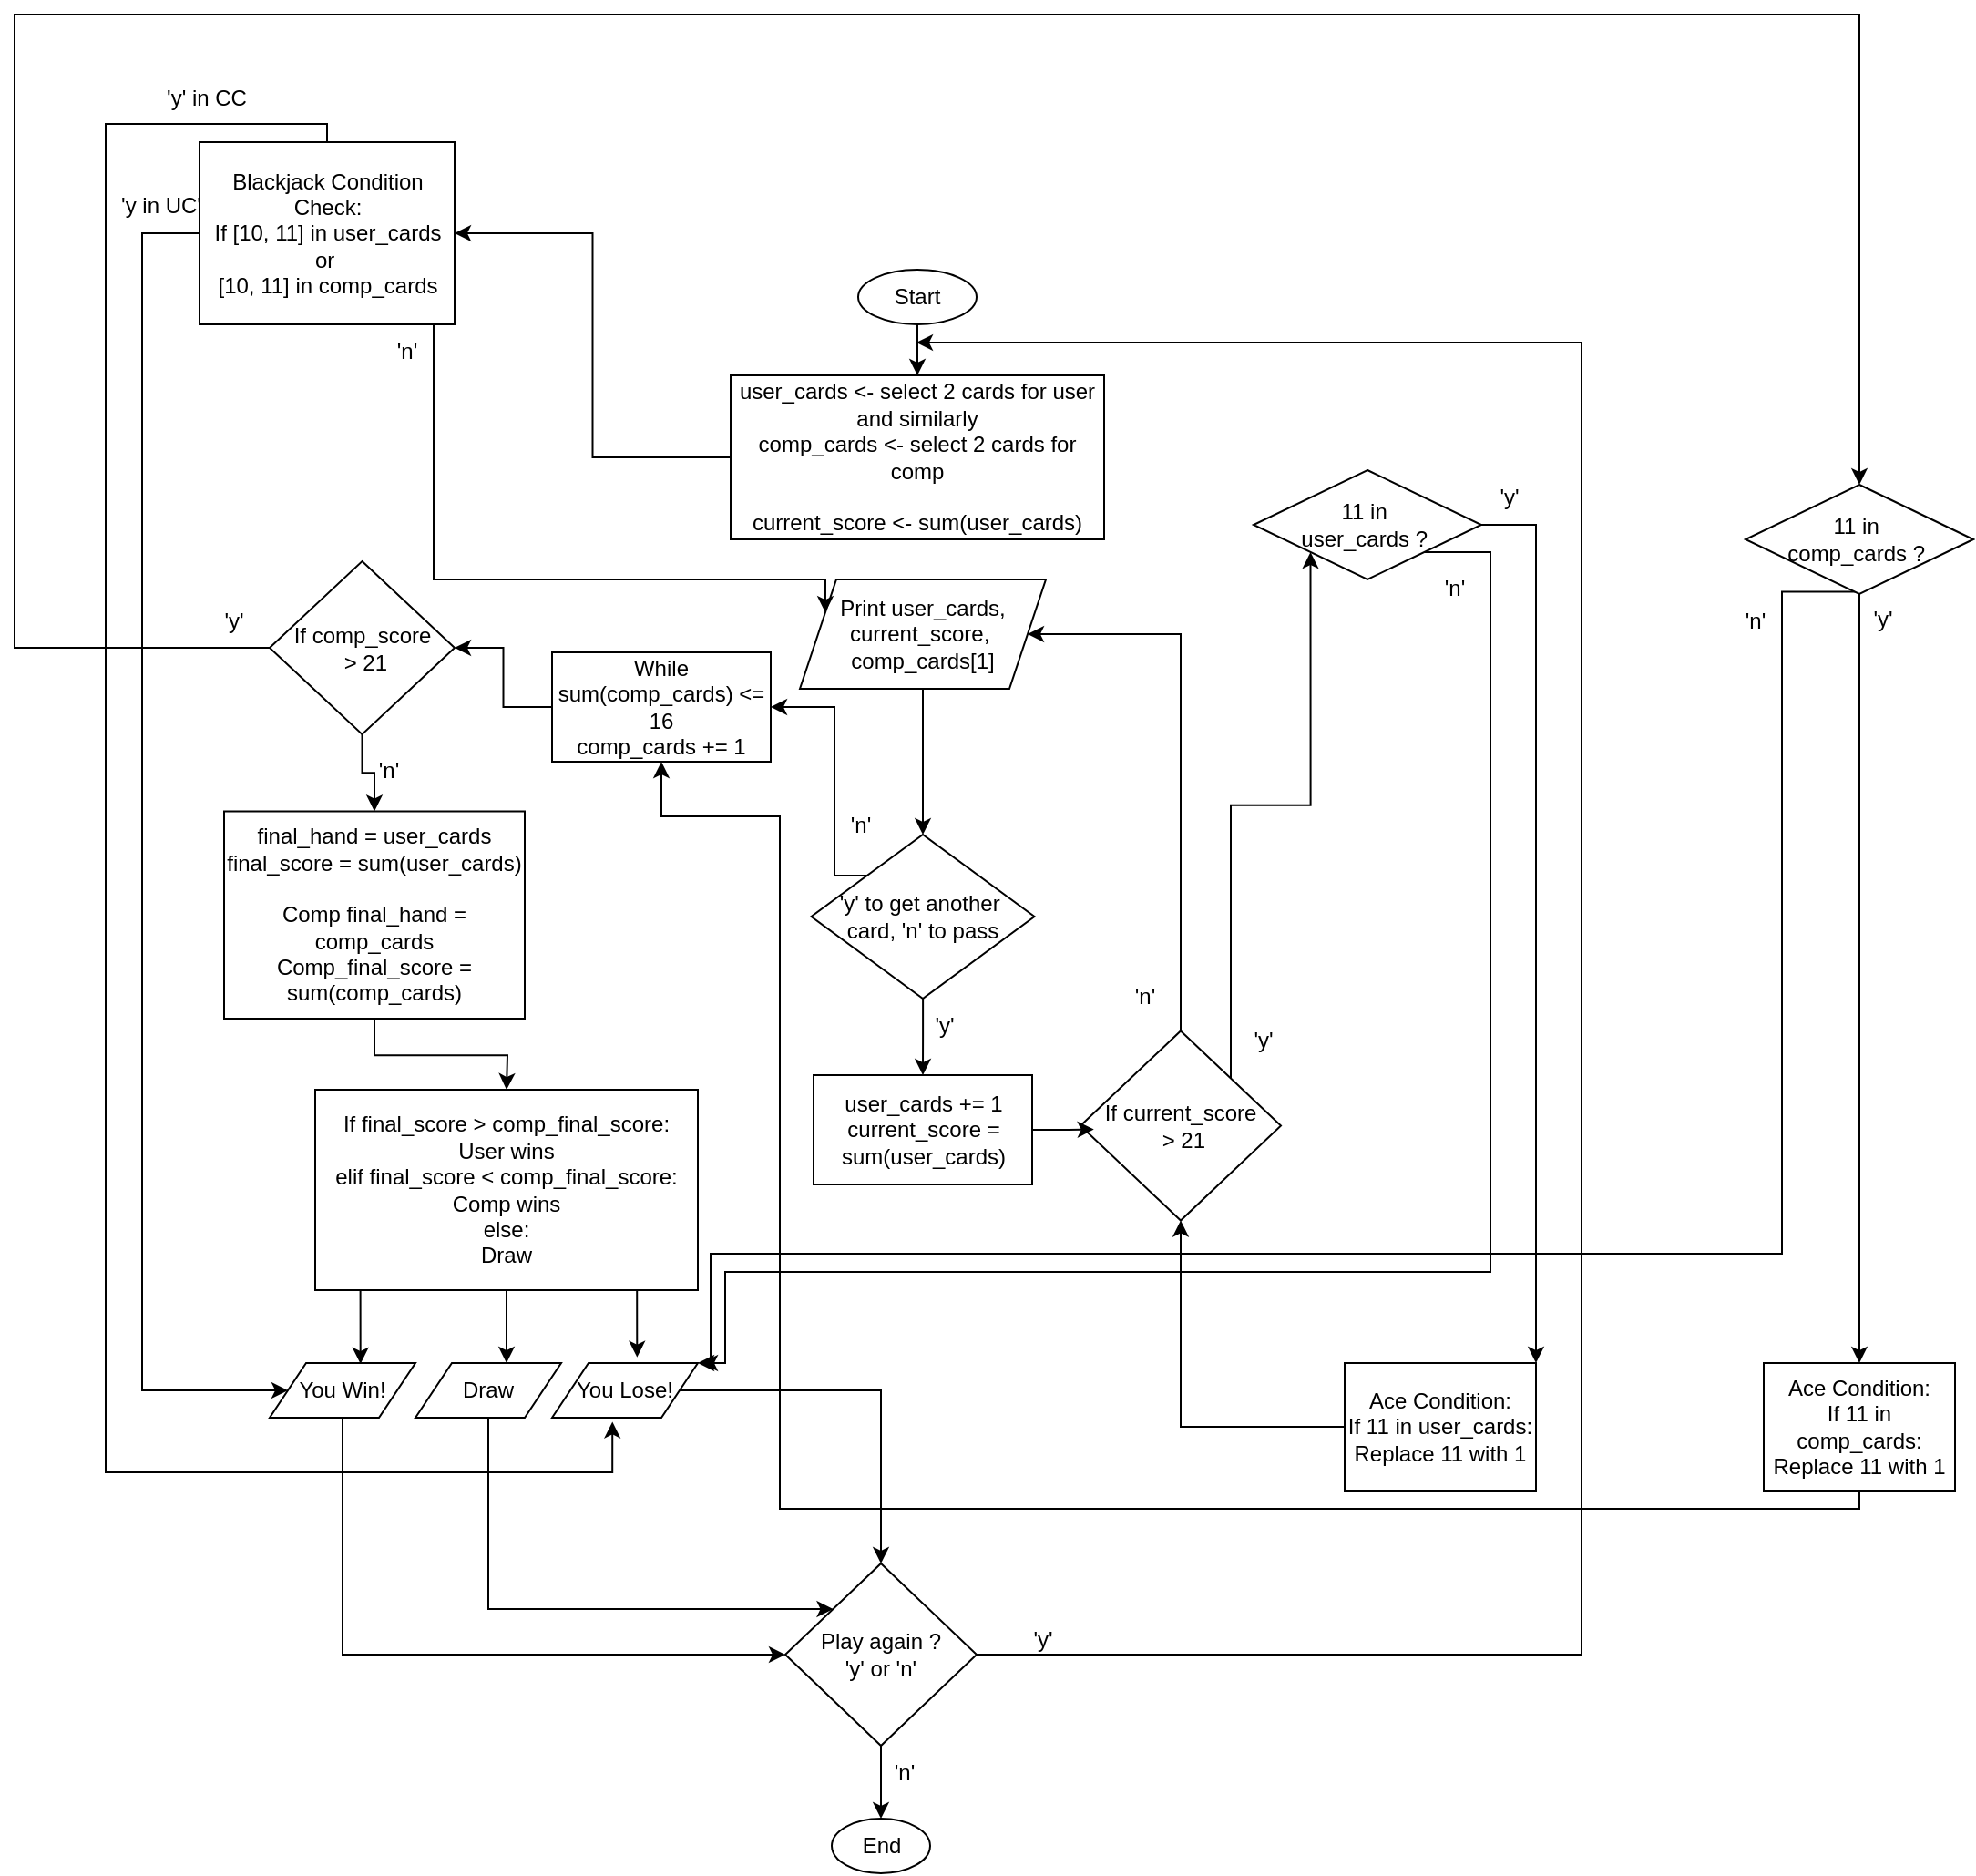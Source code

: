 <mxfile version="24.7.7">
  <diagram name="Page-1" id="vr9ybJl49sVkcTU179ff">
    <mxGraphModel dx="2085" dy="931" grid="1" gridSize="10" guides="1" tooltips="1" connect="1" arrows="1" fold="1" page="1" pageScale="1" pageWidth="850" pageHeight="1100" math="0" shadow="0">
      <root>
        <mxCell id="0" />
        <mxCell id="1" parent="0" />
        <mxCell id="Ovd0QeqBAcbLgUD6tmiV-4" style="edgeStyle=orthogonalEdgeStyle;rounded=0;orthogonalLoop=1;jettySize=auto;html=1;entryX=0.5;entryY=0;entryDx=0;entryDy=0;" edge="1" parent="1" source="Ovd0QeqBAcbLgUD6tmiV-1" target="Ovd0QeqBAcbLgUD6tmiV-2">
          <mxGeometry relative="1" as="geometry" />
        </mxCell>
        <mxCell id="Ovd0QeqBAcbLgUD6tmiV-1" value="Start" style="ellipse;whiteSpace=wrap;html=1;" vertex="1" parent="1">
          <mxGeometry x="393" y="320" width="65" height="30" as="geometry" />
        </mxCell>
        <mxCell id="Ovd0QeqBAcbLgUD6tmiV-82" style="edgeStyle=orthogonalEdgeStyle;rounded=0;orthogonalLoop=1;jettySize=auto;html=1;entryX=1;entryY=0.5;entryDx=0;entryDy=0;" edge="1" parent="1" source="Ovd0QeqBAcbLgUD6tmiV-2" target="Ovd0QeqBAcbLgUD6tmiV-77">
          <mxGeometry relative="1" as="geometry" />
        </mxCell>
        <mxCell id="Ovd0QeqBAcbLgUD6tmiV-2" value="user_cards &amp;lt;- select 2&amp;nbsp;&lt;span style=&quot;background-color: initial;&quot;&gt;cards for user&lt;/span&gt;&lt;div&gt;&lt;div&gt;and similarly&lt;/div&gt;&lt;div&gt;&lt;span style=&quot;background-color: initial;&quot;&gt;comp_cards &amp;lt;- select 2 cards for comp&lt;/span&gt;&lt;/div&gt;&lt;/div&gt;&lt;div&gt;&lt;span style=&quot;background-color: initial;&quot;&gt;&lt;br&gt;&lt;/span&gt;&lt;/div&gt;&lt;div&gt;current_score &amp;lt;- sum(user_cards)&lt;/div&gt;" style="rounded=0;whiteSpace=wrap;html=1;" vertex="1" parent="1">
          <mxGeometry x="323" y="378" width="205" height="90" as="geometry" />
        </mxCell>
        <mxCell id="Ovd0QeqBAcbLgUD6tmiV-10" style="edgeStyle=orthogonalEdgeStyle;rounded=0;orthogonalLoop=1;jettySize=auto;html=1;entryX=0.5;entryY=0;entryDx=0;entryDy=0;" edge="1" parent="1" source="Ovd0QeqBAcbLgUD6tmiV-7" target="Ovd0QeqBAcbLgUD6tmiV-9">
          <mxGeometry relative="1" as="geometry" />
        </mxCell>
        <mxCell id="Ovd0QeqBAcbLgUD6tmiV-7" value="Print user_cards, current_score,&amp;nbsp;&lt;div&gt;comp_cards[1]&lt;/div&gt;" style="shape=parallelogram;perimeter=parallelogramPerimeter;whiteSpace=wrap;html=1;fixedSize=1;" vertex="1" parent="1">
          <mxGeometry x="361" y="490" width="135" height="60" as="geometry" />
        </mxCell>
        <mxCell id="Ovd0QeqBAcbLgUD6tmiV-14" style="edgeStyle=orthogonalEdgeStyle;rounded=0;orthogonalLoop=1;jettySize=auto;html=1;entryX=0.5;entryY=0;entryDx=0;entryDy=0;" edge="1" parent="1" source="Ovd0QeqBAcbLgUD6tmiV-9" target="Ovd0QeqBAcbLgUD6tmiV-11">
          <mxGeometry relative="1" as="geometry" />
        </mxCell>
        <mxCell id="Ovd0QeqBAcbLgUD6tmiV-15" style="edgeStyle=orthogonalEdgeStyle;rounded=0;orthogonalLoop=1;jettySize=auto;html=1;entryX=1;entryY=0.5;entryDx=0;entryDy=0;exitX=0;exitY=0;exitDx=0;exitDy=0;" edge="1" parent="1" source="Ovd0QeqBAcbLgUD6tmiV-9" target="Ovd0QeqBAcbLgUD6tmiV-83">
          <mxGeometry relative="1" as="geometry">
            <Array as="points">
              <mxPoint x="380" y="652" />
              <mxPoint x="380" y="560" />
            </Array>
          </mxGeometry>
        </mxCell>
        <mxCell id="Ovd0QeqBAcbLgUD6tmiV-9" value="&#39;y&#39; to get another&amp;nbsp;&lt;div&gt;card, &#39;n&#39; to pass&lt;/div&gt;" style="rhombus;whiteSpace=wrap;html=1;" vertex="1" parent="1">
          <mxGeometry x="367.25" y="630" width="122.5" height="90" as="geometry" />
        </mxCell>
        <mxCell id="Ovd0QeqBAcbLgUD6tmiV-11" value="user_cards += 1&lt;div&gt;current_score = sum(user_cards)&lt;/div&gt;" style="rounded=0;whiteSpace=wrap;html=1;" vertex="1" parent="1">
          <mxGeometry x="368.5" y="762" width="120" height="60" as="geometry" />
        </mxCell>
        <mxCell id="Ovd0QeqBAcbLgUD6tmiV-19" style="edgeStyle=orthogonalEdgeStyle;rounded=0;orthogonalLoop=1;jettySize=auto;html=1;" edge="1" parent="1" source="Ovd0QeqBAcbLgUD6tmiV-12">
          <mxGeometry relative="1" as="geometry">
            <mxPoint x="200" y="770" as="targetPoint" />
          </mxGeometry>
        </mxCell>
        <mxCell id="Ovd0QeqBAcbLgUD6tmiV-12" value="final_hand = user_cards&lt;div&gt;final_score = sum(user_cards)&lt;/div&gt;&lt;div&gt;&lt;br&gt;&lt;/div&gt;&lt;div&gt;Comp final_hand = comp_cards&lt;/div&gt;&lt;div&gt;&lt;span style=&quot;background-color: initial;&quot;&gt;Comp_final_score = sum(comp_cards)&lt;/span&gt;&lt;/div&gt;" style="rounded=0;whiteSpace=wrap;html=1;" vertex="1" parent="1">
          <mxGeometry x="45" y="617.25" width="165" height="113.75" as="geometry" />
        </mxCell>
        <mxCell id="Ovd0QeqBAcbLgUD6tmiV-18" value="&#39;n&#39;" style="text;html=1;align=center;verticalAlign=middle;resizable=0;points=[];autosize=1;strokeColor=none;fillColor=none;" vertex="1" parent="1">
          <mxGeometry x="378.5" y="610" width="30" height="30" as="geometry" />
        </mxCell>
        <mxCell id="Ovd0QeqBAcbLgUD6tmiV-21" style="edgeStyle=orthogonalEdgeStyle;rounded=0;orthogonalLoop=1;jettySize=auto;html=1;" edge="1" parent="1" source="Ovd0QeqBAcbLgUD6tmiV-20">
          <mxGeometry relative="1" as="geometry">
            <mxPoint x="200" y="920" as="targetPoint" />
          </mxGeometry>
        </mxCell>
        <mxCell id="Ovd0QeqBAcbLgUD6tmiV-20" value="If final_score &amp;gt; comp_final_score:&lt;div&gt;User wins&lt;/div&gt;&lt;div&gt;elif final_score &amp;lt; comp_final_score:&lt;/div&gt;&lt;div&gt;Comp wins&lt;/div&gt;&lt;div&gt;else:&lt;/div&gt;&lt;div&gt;Draw&lt;/div&gt;" style="rounded=0;whiteSpace=wrap;html=1;" vertex="1" parent="1">
          <mxGeometry x="95" y="770" width="210" height="110" as="geometry" />
        </mxCell>
        <mxCell id="Ovd0QeqBAcbLgUD6tmiV-28" style="edgeStyle=orthogonalEdgeStyle;rounded=0;orthogonalLoop=1;jettySize=auto;html=1;exitX=1;exitY=0.5;exitDx=0;exitDy=0;" edge="1" parent="1" source="Ovd0QeqBAcbLgUD6tmiV-23">
          <mxGeometry relative="1" as="geometry">
            <mxPoint x="425" y="360" as="targetPoint" />
            <mxPoint x="233" y="1090" as="sourcePoint" />
            <Array as="points">
              <mxPoint x="790" y="1080" />
              <mxPoint x="790" y="360" />
            </Array>
          </mxGeometry>
        </mxCell>
        <mxCell id="Ovd0QeqBAcbLgUD6tmiV-23" value="Play again ?&lt;div&gt;&#39;y&#39; or &#39;n&#39;&lt;/div&gt;" style="rhombus;whiteSpace=wrap;html=1;" vertex="1" parent="1">
          <mxGeometry x="353" y="1030" width="105" height="100" as="geometry" />
        </mxCell>
        <mxCell id="Ovd0QeqBAcbLgUD6tmiV-26" value="&#39;n&#39;" style="text;html=1;align=center;verticalAlign=middle;resizable=0;points=[];autosize=1;strokeColor=none;fillColor=none;" vertex="1" parent="1">
          <mxGeometry x="402.5" y="1130" width="30" height="30" as="geometry" />
        </mxCell>
        <mxCell id="Ovd0QeqBAcbLgUD6tmiV-29" value="&#39;y&#39;" style="text;html=1;align=center;verticalAlign=middle;resizable=0;points=[];autosize=1;strokeColor=none;fillColor=none;" vertex="1" parent="1">
          <mxGeometry x="478.75" y="1057" width="30" height="30" as="geometry" />
        </mxCell>
        <mxCell id="Ovd0QeqBAcbLgUD6tmiV-42" style="edgeStyle=orthogonalEdgeStyle;rounded=0;orthogonalLoop=1;jettySize=auto;html=1;entryX=1;entryY=0.5;entryDx=0;entryDy=0;exitX=0.5;exitY=0;exitDx=0;exitDy=0;" edge="1" parent="1" source="Ovd0QeqBAcbLgUD6tmiV-31" target="Ovd0QeqBAcbLgUD6tmiV-7">
          <mxGeometry relative="1" as="geometry">
            <mxPoint x="690" y="490" as="targetPoint" />
            <Array as="points">
              <mxPoint x="570" y="520" />
            </Array>
          </mxGeometry>
        </mxCell>
        <mxCell id="Ovd0QeqBAcbLgUD6tmiV-71" style="edgeStyle=orthogonalEdgeStyle;rounded=0;orthogonalLoop=1;jettySize=auto;html=1;exitX=1;exitY=0;exitDx=0;exitDy=0;entryX=0;entryY=1;entryDx=0;entryDy=0;" edge="1" parent="1" source="Ovd0QeqBAcbLgUD6tmiV-31" target="Ovd0QeqBAcbLgUD6tmiV-69">
          <mxGeometry relative="1" as="geometry" />
        </mxCell>
        <mxCell id="Ovd0QeqBAcbLgUD6tmiV-31" value="If current_score&lt;div&gt;&amp;nbsp;&amp;gt; 21&lt;/div&gt;" style="rhombus;whiteSpace=wrap;html=1;" vertex="1" parent="1">
          <mxGeometry x="515" y="737.75" width="110" height="104" as="geometry" />
        </mxCell>
        <mxCell id="Ovd0QeqBAcbLgUD6tmiV-40" style="edgeStyle=orthogonalEdgeStyle;rounded=0;orthogonalLoop=1;jettySize=auto;html=1;entryX=0.067;entryY=0.519;entryDx=0;entryDy=0;entryPerimeter=0;" edge="1" parent="1" source="Ovd0QeqBAcbLgUD6tmiV-11" target="Ovd0QeqBAcbLgUD6tmiV-31">
          <mxGeometry relative="1" as="geometry" />
        </mxCell>
        <mxCell id="Ovd0QeqBAcbLgUD6tmiV-41" value="&#39;n&#39;" style="text;html=1;align=center;verticalAlign=middle;resizable=0;points=[];autosize=1;strokeColor=none;fillColor=none;" vertex="1" parent="1">
          <mxGeometry x="535" y="703.75" width="30" height="30" as="geometry" />
        </mxCell>
        <mxCell id="Ovd0QeqBAcbLgUD6tmiV-44" value="&#39;y&#39;" style="text;html=1;align=center;verticalAlign=middle;resizable=0;points=[];autosize=1;strokeColor=none;fillColor=none;" vertex="1" parent="1">
          <mxGeometry x="425" y="720" width="30" height="30" as="geometry" />
        </mxCell>
        <mxCell id="Ovd0QeqBAcbLgUD6tmiV-60" style="edgeStyle=orthogonalEdgeStyle;rounded=0;orthogonalLoop=1;jettySize=auto;html=1;entryX=0;entryY=0.5;entryDx=0;entryDy=0;" edge="1" parent="1" source="Ovd0QeqBAcbLgUD6tmiV-47" target="Ovd0QeqBAcbLgUD6tmiV-23">
          <mxGeometry relative="1" as="geometry">
            <Array as="points">
              <mxPoint x="110" y="1080" />
            </Array>
          </mxGeometry>
        </mxCell>
        <mxCell id="Ovd0QeqBAcbLgUD6tmiV-47" value="You Win!" style="shape=parallelogram;perimeter=parallelogramPerimeter;whiteSpace=wrap;html=1;fixedSize=1;" vertex="1" parent="1">
          <mxGeometry x="70" y="920" width="80" height="30" as="geometry" />
        </mxCell>
        <mxCell id="Ovd0QeqBAcbLgUD6tmiV-61" style="edgeStyle=orthogonalEdgeStyle;rounded=0;orthogonalLoop=1;jettySize=auto;html=1;entryX=0;entryY=0;entryDx=0;entryDy=0;" edge="1" parent="1" source="Ovd0QeqBAcbLgUD6tmiV-49" target="Ovd0QeqBAcbLgUD6tmiV-23">
          <mxGeometry relative="1" as="geometry">
            <Array as="points">
              <mxPoint x="190" y="1055" />
            </Array>
          </mxGeometry>
        </mxCell>
        <mxCell id="Ovd0QeqBAcbLgUD6tmiV-49" value="Draw" style="shape=parallelogram;perimeter=parallelogramPerimeter;whiteSpace=wrap;html=1;fixedSize=1;" vertex="1" parent="1">
          <mxGeometry x="150" y="920" width="80" height="30" as="geometry" />
        </mxCell>
        <mxCell id="Ovd0QeqBAcbLgUD6tmiV-62" style="edgeStyle=orthogonalEdgeStyle;rounded=0;orthogonalLoop=1;jettySize=auto;html=1;entryX=0.5;entryY=0;entryDx=0;entryDy=0;" edge="1" parent="1" source="Ovd0QeqBAcbLgUD6tmiV-50" target="Ovd0QeqBAcbLgUD6tmiV-23">
          <mxGeometry relative="1" as="geometry" />
        </mxCell>
        <mxCell id="Ovd0QeqBAcbLgUD6tmiV-50" value="You Lose!" style="shape=parallelogram;perimeter=parallelogramPerimeter;whiteSpace=wrap;html=1;fixedSize=1;" vertex="1" parent="1">
          <mxGeometry x="225" y="920" width="80" height="30" as="geometry" />
        </mxCell>
        <mxCell id="Ovd0QeqBAcbLgUD6tmiV-52" style="edgeStyle=orthogonalEdgeStyle;rounded=0;orthogonalLoop=1;jettySize=auto;html=1;exitX=1;exitY=1;exitDx=0;exitDy=0;entryX=0.583;entryY=-0.106;entryDx=0;entryDy=0;entryPerimeter=0;" edge="1" parent="1" source="Ovd0QeqBAcbLgUD6tmiV-20" target="Ovd0QeqBAcbLgUD6tmiV-50">
          <mxGeometry relative="1" as="geometry">
            <Array as="points">
              <mxPoint x="272" y="880" />
            </Array>
          </mxGeometry>
        </mxCell>
        <mxCell id="Ovd0QeqBAcbLgUD6tmiV-53" style="edgeStyle=orthogonalEdgeStyle;rounded=0;orthogonalLoop=1;jettySize=auto;html=1;exitX=0;exitY=1;exitDx=0;exitDy=0;entryX=0.623;entryY=0.015;entryDx=0;entryDy=0;entryPerimeter=0;" edge="1" parent="1" source="Ovd0QeqBAcbLgUD6tmiV-20" target="Ovd0QeqBAcbLgUD6tmiV-47">
          <mxGeometry relative="1" as="geometry">
            <Array as="points">
              <mxPoint x="120" y="880" />
            </Array>
          </mxGeometry>
        </mxCell>
        <mxCell id="Ovd0QeqBAcbLgUD6tmiV-76" style="edgeStyle=orthogonalEdgeStyle;rounded=0;orthogonalLoop=1;jettySize=auto;html=1;entryX=0.5;entryY=1;entryDx=0;entryDy=0;" edge="1" parent="1" source="Ovd0QeqBAcbLgUD6tmiV-65" target="Ovd0QeqBAcbLgUD6tmiV-31">
          <mxGeometry relative="1" as="geometry" />
        </mxCell>
        <mxCell id="Ovd0QeqBAcbLgUD6tmiV-65" value="Ace Condition:&lt;div&gt;If 11 in user_cards:&lt;/div&gt;&lt;div&gt;Replace 11 with 1&lt;/div&gt;" style="rounded=0;whiteSpace=wrap;html=1;" vertex="1" parent="1">
          <mxGeometry x="660" y="920" width="105" height="70" as="geometry" />
        </mxCell>
        <mxCell id="Ovd0QeqBAcbLgUD6tmiV-73" style="edgeStyle=orthogonalEdgeStyle;rounded=0;orthogonalLoop=1;jettySize=auto;html=1;entryX=1;entryY=0;entryDx=0;entryDy=0;" edge="1" parent="1" source="Ovd0QeqBAcbLgUD6tmiV-69" target="Ovd0QeqBAcbLgUD6tmiV-65">
          <mxGeometry relative="1" as="geometry">
            <Array as="points">
              <mxPoint x="765" y="460" />
            </Array>
          </mxGeometry>
        </mxCell>
        <mxCell id="Ovd0QeqBAcbLgUD6tmiV-74" style="edgeStyle=orthogonalEdgeStyle;rounded=0;orthogonalLoop=1;jettySize=auto;html=1;exitX=1;exitY=1;exitDx=0;exitDy=0;entryX=1;entryY=0;entryDx=0;entryDy=0;" edge="1" parent="1" source="Ovd0QeqBAcbLgUD6tmiV-69" target="Ovd0QeqBAcbLgUD6tmiV-50">
          <mxGeometry relative="1" as="geometry">
            <Array as="points">
              <mxPoint x="740" y="475" />
              <mxPoint x="740" y="870" />
              <mxPoint x="320" y="870" />
              <mxPoint x="320" y="920" />
            </Array>
          </mxGeometry>
        </mxCell>
        <mxCell id="Ovd0QeqBAcbLgUD6tmiV-69" value="11 in&amp;nbsp;&lt;div&gt;user_cards ?&amp;nbsp;&lt;/div&gt;" style="rhombus;whiteSpace=wrap;html=1;" vertex="1" parent="1">
          <mxGeometry x="610" y="430" width="125" height="60" as="geometry" />
        </mxCell>
        <mxCell id="Ovd0QeqBAcbLgUD6tmiV-70" value="&#39;y&#39;" style="text;html=1;align=center;verticalAlign=middle;resizable=0;points=[];autosize=1;strokeColor=none;fillColor=none;" vertex="1" parent="1">
          <mxGeometry x="600" y="728" width="30" height="30" as="geometry" />
        </mxCell>
        <mxCell id="Ovd0QeqBAcbLgUD6tmiV-72" value="&#39;y&#39;" style="text;html=1;align=center;verticalAlign=middle;resizable=0;points=[];autosize=1;strokeColor=none;fillColor=none;" vertex="1" parent="1">
          <mxGeometry x="735" y="430" width="30" height="30" as="geometry" />
        </mxCell>
        <mxCell id="Ovd0QeqBAcbLgUD6tmiV-75" value="&#39;n&#39;" style="text;html=1;align=center;verticalAlign=middle;resizable=0;points=[];autosize=1;strokeColor=none;fillColor=none;" vertex="1" parent="1">
          <mxGeometry x="705" y="480" width="30" height="30" as="geometry" />
        </mxCell>
        <mxCell id="Ovd0QeqBAcbLgUD6tmiV-78" style="edgeStyle=orthogonalEdgeStyle;rounded=0;orthogonalLoop=1;jettySize=auto;html=1;entryX=0;entryY=0.5;entryDx=0;entryDy=0;" edge="1" parent="1" source="Ovd0QeqBAcbLgUD6tmiV-77" target="Ovd0QeqBAcbLgUD6tmiV-47">
          <mxGeometry relative="1" as="geometry">
            <Array as="points">
              <mxPoint y="300" />
              <mxPoint y="935" />
            </Array>
          </mxGeometry>
        </mxCell>
        <mxCell id="Ovd0QeqBAcbLgUD6tmiV-93" style="edgeStyle=orthogonalEdgeStyle;rounded=0;orthogonalLoop=1;jettySize=auto;html=1;entryX=0.414;entryY=1.074;entryDx=0;entryDy=0;entryPerimeter=0;" edge="1" parent="1" source="Ovd0QeqBAcbLgUD6tmiV-77" target="Ovd0QeqBAcbLgUD6tmiV-50">
          <mxGeometry relative="1" as="geometry">
            <mxPoint x="-70" y="670" as="targetPoint" />
            <Array as="points">
              <mxPoint x="102" y="240" />
              <mxPoint x="-20" y="240" />
              <mxPoint x="-20" y="980" />
              <mxPoint x="258" y="980" />
            </Array>
          </mxGeometry>
        </mxCell>
        <mxCell id="Ovd0QeqBAcbLgUD6tmiV-99" style="edgeStyle=orthogonalEdgeStyle;rounded=0;orthogonalLoop=1;jettySize=auto;html=1;entryX=0;entryY=0.25;entryDx=0;entryDy=0;" edge="1" parent="1" source="Ovd0QeqBAcbLgUD6tmiV-77" target="Ovd0QeqBAcbLgUD6tmiV-7">
          <mxGeometry relative="1" as="geometry">
            <Array as="points">
              <mxPoint x="160" y="490" />
              <mxPoint x="375" y="490" />
            </Array>
          </mxGeometry>
        </mxCell>
        <mxCell id="Ovd0QeqBAcbLgUD6tmiV-77" value="Blackjack Condition Check:&lt;div&gt;If [10, 11] in user_cards or&amp;nbsp;&lt;/div&gt;&lt;div&gt;[10, 11] in comp_cards&lt;br&gt;&lt;/div&gt;" style="rounded=0;whiteSpace=wrap;html=1;" vertex="1" parent="1">
          <mxGeometry x="31.5" y="250" width="140" height="100" as="geometry" />
        </mxCell>
        <mxCell id="Ovd0QeqBAcbLgUD6tmiV-79" value="&#39;y in UC&#39;" style="text;html=1;align=center;verticalAlign=middle;resizable=0;points=[];autosize=1;strokeColor=none;fillColor=none;" vertex="1" parent="1">
          <mxGeometry x="-25" y="270" width="70" height="30" as="geometry" />
        </mxCell>
        <mxCell id="Ovd0QeqBAcbLgUD6tmiV-86" style="edgeStyle=orthogonalEdgeStyle;rounded=0;orthogonalLoop=1;jettySize=auto;html=1;entryX=1;entryY=0.5;entryDx=0;entryDy=0;" edge="1" parent="1" source="Ovd0QeqBAcbLgUD6tmiV-83" target="Ovd0QeqBAcbLgUD6tmiV-85">
          <mxGeometry relative="1" as="geometry" />
        </mxCell>
        <mxCell id="Ovd0QeqBAcbLgUD6tmiV-83" value="While sum(comp_cards) &amp;lt;= 16&lt;div&gt;comp_cards += 1&lt;/div&gt;" style="rounded=0;whiteSpace=wrap;html=1;" vertex="1" parent="1">
          <mxGeometry x="225" y="530" width="120" height="60" as="geometry" />
        </mxCell>
        <mxCell id="Ovd0QeqBAcbLgUD6tmiV-89" style="edgeStyle=orthogonalEdgeStyle;rounded=0;orthogonalLoop=1;jettySize=auto;html=1;entryX=0.5;entryY=0;entryDx=0;entryDy=0;" edge="1" parent="1" source="Ovd0QeqBAcbLgUD6tmiV-85" target="Ovd0QeqBAcbLgUD6tmiV-12">
          <mxGeometry relative="1" as="geometry" />
        </mxCell>
        <mxCell id="Ovd0QeqBAcbLgUD6tmiV-101" style="edgeStyle=orthogonalEdgeStyle;rounded=0;orthogonalLoop=1;jettySize=auto;html=1;exitX=0;exitY=0.5;exitDx=0;exitDy=0;entryX=0.5;entryY=0;entryDx=0;entryDy=0;" edge="1" parent="1" source="Ovd0QeqBAcbLgUD6tmiV-85" target="Ovd0QeqBAcbLgUD6tmiV-102">
          <mxGeometry relative="1" as="geometry">
            <mxPoint x="-90" y="527.286" as="targetPoint" />
            <Array as="points">
              <mxPoint x="-70" y="527" />
              <mxPoint x="-70" y="180" />
              <mxPoint x="943" y="180" />
            </Array>
          </mxGeometry>
        </mxCell>
        <mxCell id="Ovd0QeqBAcbLgUD6tmiV-85" value="If comp_score&lt;div&gt;&amp;nbsp;&amp;gt; 21&lt;/div&gt;" style="rhombus;whiteSpace=wrap;html=1;" vertex="1" parent="1">
          <mxGeometry x="70" y="480" width="101.5" height="95" as="geometry" />
        </mxCell>
        <mxCell id="Ovd0QeqBAcbLgUD6tmiV-90" value="&#39;n&#39;" style="text;html=1;align=center;verticalAlign=middle;resizable=0;points=[];autosize=1;strokeColor=none;fillColor=none;" vertex="1" parent="1">
          <mxGeometry x="120" y="580" width="30" height="30" as="geometry" />
        </mxCell>
        <mxCell id="Ovd0QeqBAcbLgUD6tmiV-92" value="" style="edgeStyle=orthogonalEdgeStyle;rounded=0;orthogonalLoop=1;jettySize=auto;html=1;" edge="1" parent="1" source="Ovd0QeqBAcbLgUD6tmiV-23" target="Ovd0QeqBAcbLgUD6tmiV-27">
          <mxGeometry relative="1" as="geometry">
            <mxPoint x="405.5" y="1190" as="targetPoint" />
            <mxPoint x="405" y="1130" as="sourcePoint" />
          </mxGeometry>
        </mxCell>
        <mxCell id="Ovd0QeqBAcbLgUD6tmiV-27" value="End" style="ellipse;whiteSpace=wrap;html=1;" vertex="1" parent="1">
          <mxGeometry x="378.5" y="1170" width="54" height="30" as="geometry" />
        </mxCell>
        <mxCell id="Ovd0QeqBAcbLgUD6tmiV-94" value="&#39;y&#39; in CC" style="text;html=1;align=center;verticalAlign=middle;resizable=0;points=[];autosize=1;strokeColor=none;fillColor=none;" vertex="1" parent="1">
          <mxGeometry y="211" width="70" height="30" as="geometry" />
        </mxCell>
        <mxCell id="Ovd0QeqBAcbLgUD6tmiV-98" value="&#39;y&#39;" style="text;html=1;align=center;verticalAlign=middle;resizable=0;points=[];autosize=1;strokeColor=none;fillColor=none;" vertex="1" parent="1">
          <mxGeometry x="35" y="498" width="30" height="30" as="geometry" />
        </mxCell>
        <mxCell id="Ovd0QeqBAcbLgUD6tmiV-100" value="&#39;n&#39;" style="text;html=1;align=center;verticalAlign=middle;resizable=0;points=[];autosize=1;strokeColor=none;fillColor=none;" vertex="1" parent="1">
          <mxGeometry x="130" y="350" width="30" height="30" as="geometry" />
        </mxCell>
        <mxCell id="Ovd0QeqBAcbLgUD6tmiV-103" style="edgeStyle=orthogonalEdgeStyle;rounded=0;orthogonalLoop=1;jettySize=auto;html=1;entryX=0.5;entryY=0;entryDx=0;entryDy=0;" edge="1" parent="1" source="Ovd0QeqBAcbLgUD6tmiV-102" target="Ovd0QeqBAcbLgUD6tmiV-107">
          <mxGeometry relative="1" as="geometry">
            <Array as="points">
              <mxPoint x="943" y="920" />
            </Array>
          </mxGeometry>
        </mxCell>
        <mxCell id="Ovd0QeqBAcbLgUD6tmiV-105" style="edgeStyle=orthogonalEdgeStyle;rounded=0;orthogonalLoop=1;jettySize=auto;html=1;entryX=1;entryY=0;entryDx=0;entryDy=0;" edge="1" parent="1">
          <mxGeometry relative="1" as="geometry">
            <mxPoint x="942" y="496.8" as="sourcePoint" />
            <mxPoint x="307" y="920" as="targetPoint" />
            <Array as="points">
              <mxPoint x="900" y="497" />
              <mxPoint x="900" y="860" />
              <mxPoint x="312" y="860" />
              <mxPoint x="312" y="920" />
            </Array>
          </mxGeometry>
        </mxCell>
        <mxCell id="Ovd0QeqBAcbLgUD6tmiV-102" value="11 in&amp;nbsp;&lt;div&gt;comp_cards ?&amp;nbsp;&lt;/div&gt;" style="rhombus;whiteSpace=wrap;html=1;" vertex="1" parent="1">
          <mxGeometry x="880" y="438" width="125" height="60" as="geometry" />
        </mxCell>
        <mxCell id="Ovd0QeqBAcbLgUD6tmiV-104" value="&#39;y&#39;" style="text;html=1;align=center;verticalAlign=middle;resizable=0;points=[];autosize=1;strokeColor=none;fillColor=none;" vertex="1" parent="1">
          <mxGeometry x="940" y="497" width="30" height="30" as="geometry" />
        </mxCell>
        <mxCell id="Ovd0QeqBAcbLgUD6tmiV-106" value="&#39;n&#39;" style="text;html=1;align=center;verticalAlign=middle;resizable=0;points=[];autosize=1;strokeColor=none;fillColor=none;" vertex="1" parent="1">
          <mxGeometry x="870" y="498" width="30" height="30" as="geometry" />
        </mxCell>
        <mxCell id="Ovd0QeqBAcbLgUD6tmiV-108" style="edgeStyle=orthogonalEdgeStyle;rounded=0;orthogonalLoop=1;jettySize=auto;html=1;entryX=0.5;entryY=1;entryDx=0;entryDy=0;" edge="1" parent="1" source="Ovd0QeqBAcbLgUD6tmiV-107" target="Ovd0QeqBAcbLgUD6tmiV-83">
          <mxGeometry relative="1" as="geometry">
            <Array as="points">
              <mxPoint x="942" y="1000" />
              <mxPoint x="350" y="1000" />
              <mxPoint x="350" y="620" />
              <mxPoint x="285" y="620" />
            </Array>
          </mxGeometry>
        </mxCell>
        <mxCell id="Ovd0QeqBAcbLgUD6tmiV-107" value="Ace Condition:&lt;div&gt;If 11 in comp_cards:&lt;/div&gt;&lt;div&gt;Replace 11 with 1&lt;/div&gt;" style="rounded=0;whiteSpace=wrap;html=1;" vertex="1" parent="1">
          <mxGeometry x="890" y="920" width="105" height="70" as="geometry" />
        </mxCell>
      </root>
    </mxGraphModel>
  </diagram>
</mxfile>
